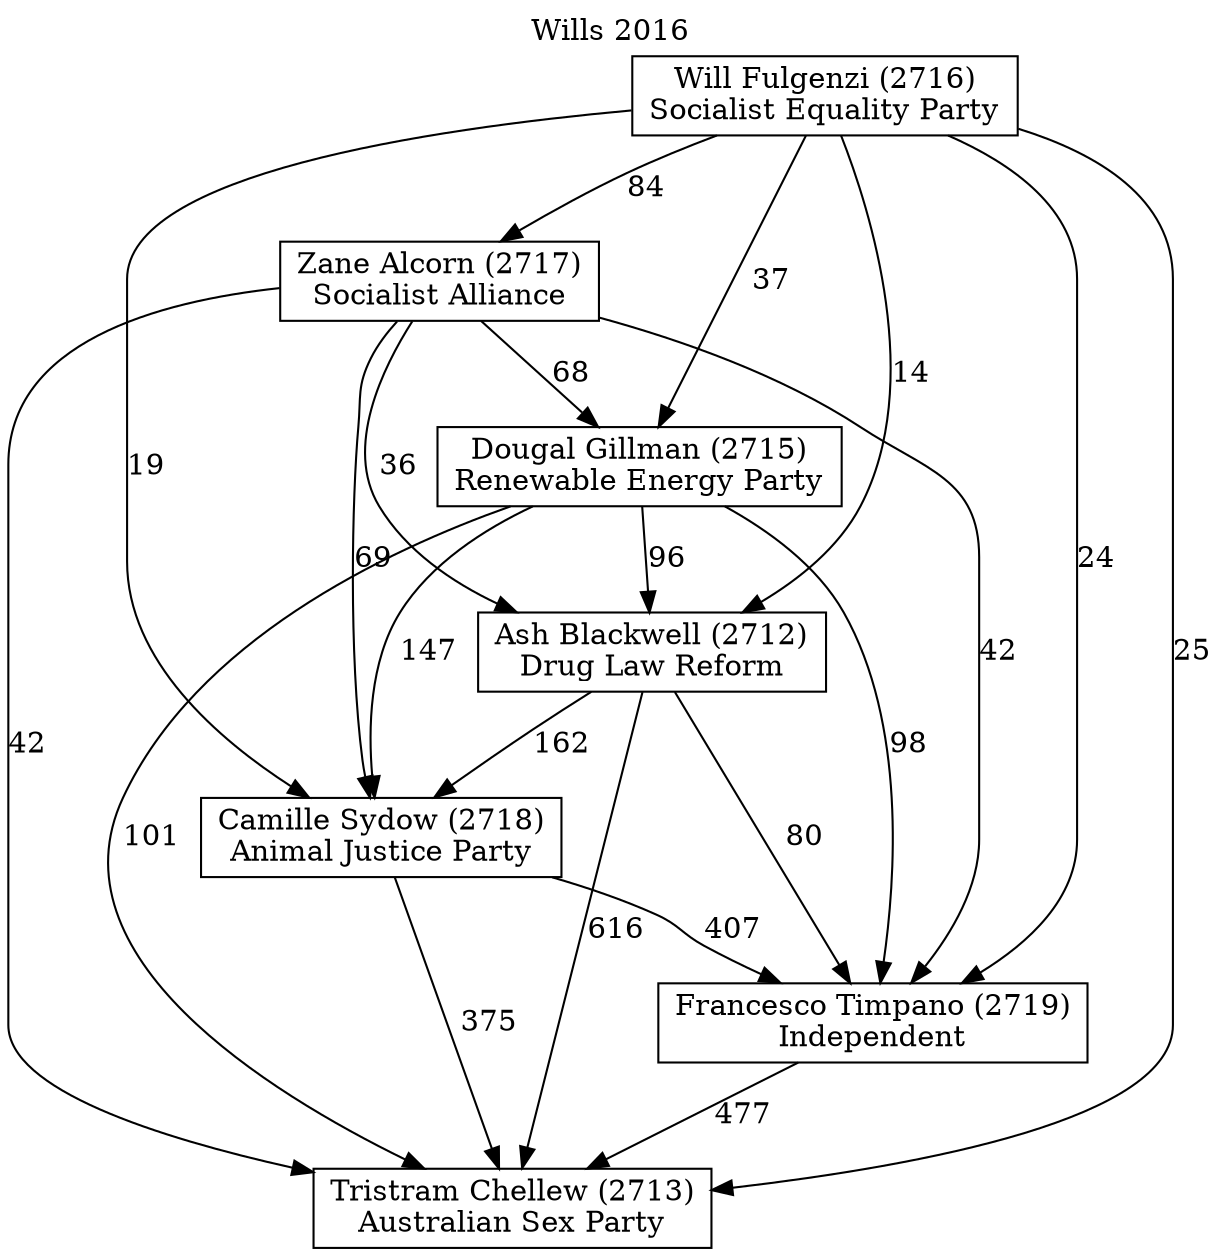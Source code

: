 // House preference flow
digraph "Tristram Chellew (2713)_Wills_2016" {
	graph [label="Wills 2016" labelloc=t mclimit=10]
	node [shape=box]
	"Dougal Gillman (2715)" [label="Dougal Gillman (2715)
Renewable Energy Party"]
	"Ash Blackwell (2712)" [label="Ash Blackwell (2712)
Drug Law Reform"]
	"Francesco Timpano (2719)" [label="Francesco Timpano (2719)
Independent"]
	"Zane Alcorn (2717)" [label="Zane Alcorn (2717)
Socialist Alliance"]
	"Tristram Chellew (2713)" [label="Tristram Chellew (2713)
Australian Sex Party"]
	"Camille Sydow (2718)" [label="Camille Sydow (2718)
Animal Justice Party"]
	"Will Fulgenzi (2716)" [label="Will Fulgenzi (2716)
Socialist Equality Party"]
	"Zane Alcorn (2717)" -> "Dougal Gillman (2715)" [label=68]
	"Will Fulgenzi (2716)" -> "Ash Blackwell (2712)" [label=14]
	"Will Fulgenzi (2716)" -> "Camille Sydow (2718)" [label=19]
	"Dougal Gillman (2715)" -> "Ash Blackwell (2712)" [label=96]
	"Zane Alcorn (2717)" -> "Francesco Timpano (2719)" [label=42]
	"Dougal Gillman (2715)" -> "Tristram Chellew (2713)" [label=101]
	"Camille Sydow (2718)" -> "Tristram Chellew (2713)" [label=375]
	"Will Fulgenzi (2716)" -> "Zane Alcorn (2717)" [label=84]
	"Will Fulgenzi (2716)" -> "Tristram Chellew (2713)" [label=25]
	"Ash Blackwell (2712)" -> "Camille Sydow (2718)" [label=162]
	"Will Fulgenzi (2716)" -> "Francesco Timpano (2719)" [label=24]
	"Will Fulgenzi (2716)" -> "Dougal Gillman (2715)" [label=37]
	"Dougal Gillman (2715)" -> "Francesco Timpano (2719)" [label=98]
	"Zane Alcorn (2717)" -> "Tristram Chellew (2713)" [label=42]
	"Francesco Timpano (2719)" -> "Tristram Chellew (2713)" [label=477]
	"Ash Blackwell (2712)" -> "Francesco Timpano (2719)" [label=80]
	"Zane Alcorn (2717)" -> "Camille Sydow (2718)" [label=69]
	"Zane Alcorn (2717)" -> "Ash Blackwell (2712)" [label=36]
	"Camille Sydow (2718)" -> "Francesco Timpano (2719)" [label=407]
	"Ash Blackwell (2712)" -> "Tristram Chellew (2713)" [label=616]
	"Dougal Gillman (2715)" -> "Camille Sydow (2718)" [label=147]
}
